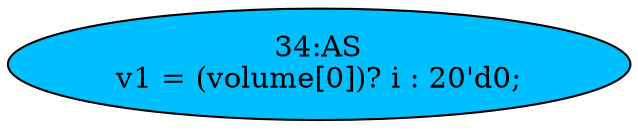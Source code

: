 strict digraph "" {
	node [label="\N"];
	"34:AS"	 [ast="<pyverilog.vparser.ast.Assign object at 0x7f6ec2fa1e90>",
		def_var="['v1']",
		fillcolor=deepskyblue,
		label="34:AS
v1 = (volume[0])? i : 20'd0;",
		statements="[]",
		style=filled,
		typ=Assign,
		use_var="['volume', 'i']"];
}
